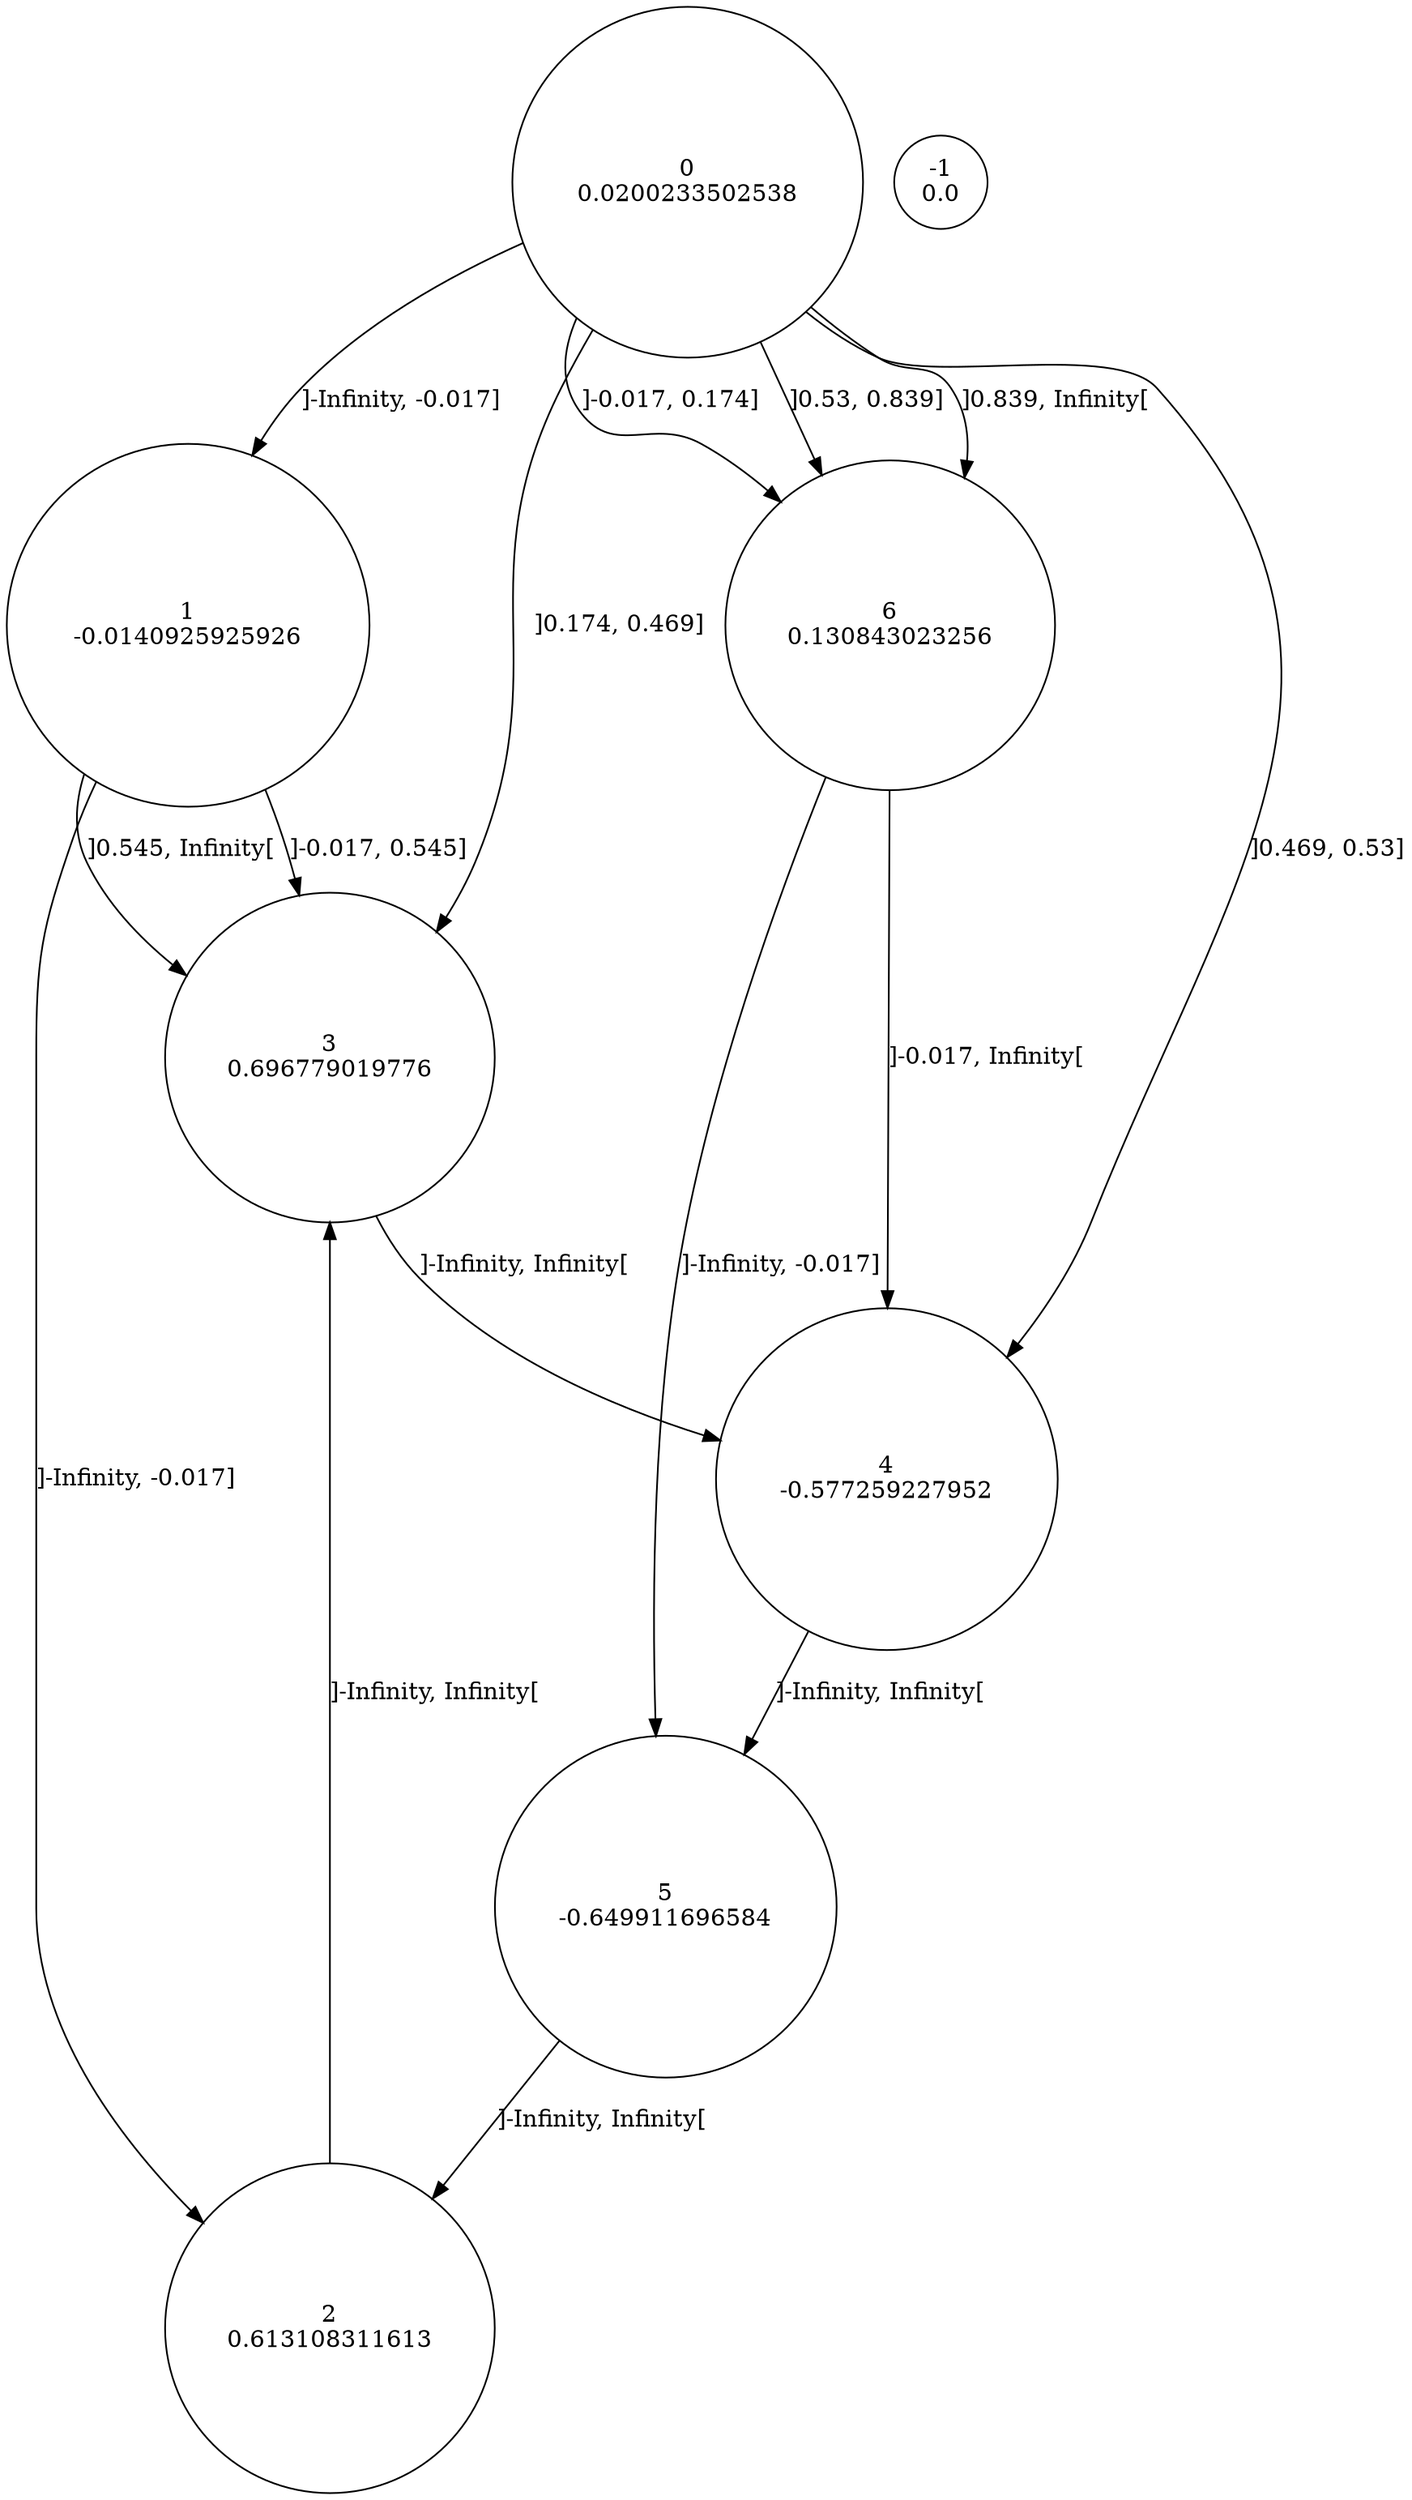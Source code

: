 digraph a {
0 [shape=circle, label="0\n0.0200233502538"];
	0 -> 1 [label="]-Infinity, -0.017]"];
	0 -> 6 [label="]-0.017, 0.174]"];
	0 -> 3 [label="]0.174, 0.469]"];
	0 -> 4 [label="]0.469, 0.53]"];
	0 -> 6 [label="]0.53, 0.839]"];
	0 -> 6 [label="]0.839, Infinity["];
1 [shape=circle, label="1\n-0.0140925925926"];
	1 -> 2 [label="]-Infinity, -0.017]"];
	1 -> 3 [label="]-0.017, 0.545]"];
	1 -> 3 [label="]0.545, Infinity["];
2 [shape=circle, label="2\n0.613108311613"];
	2 -> 3 [label="]-Infinity, Infinity["];
3 [shape=circle, label="3\n0.696779019776"];
	3 -> 4 [label="]-Infinity, Infinity["];
4 [shape=circle, label="4\n-0.577259227952"];
	4 -> 5 [label="]-Infinity, Infinity["];
5 [shape=circle, label="5\n-0.649911696584"];
	5 -> 2 [label="]-Infinity, Infinity["];
6 [shape=circle, label="6\n0.130843023256"];
	6 -> 5 [label="]-Infinity, -0.017]"];
	6 -> 4 [label="]-0.017, Infinity["];
-1 [shape=circle, label="-1\n0.0"];
}
